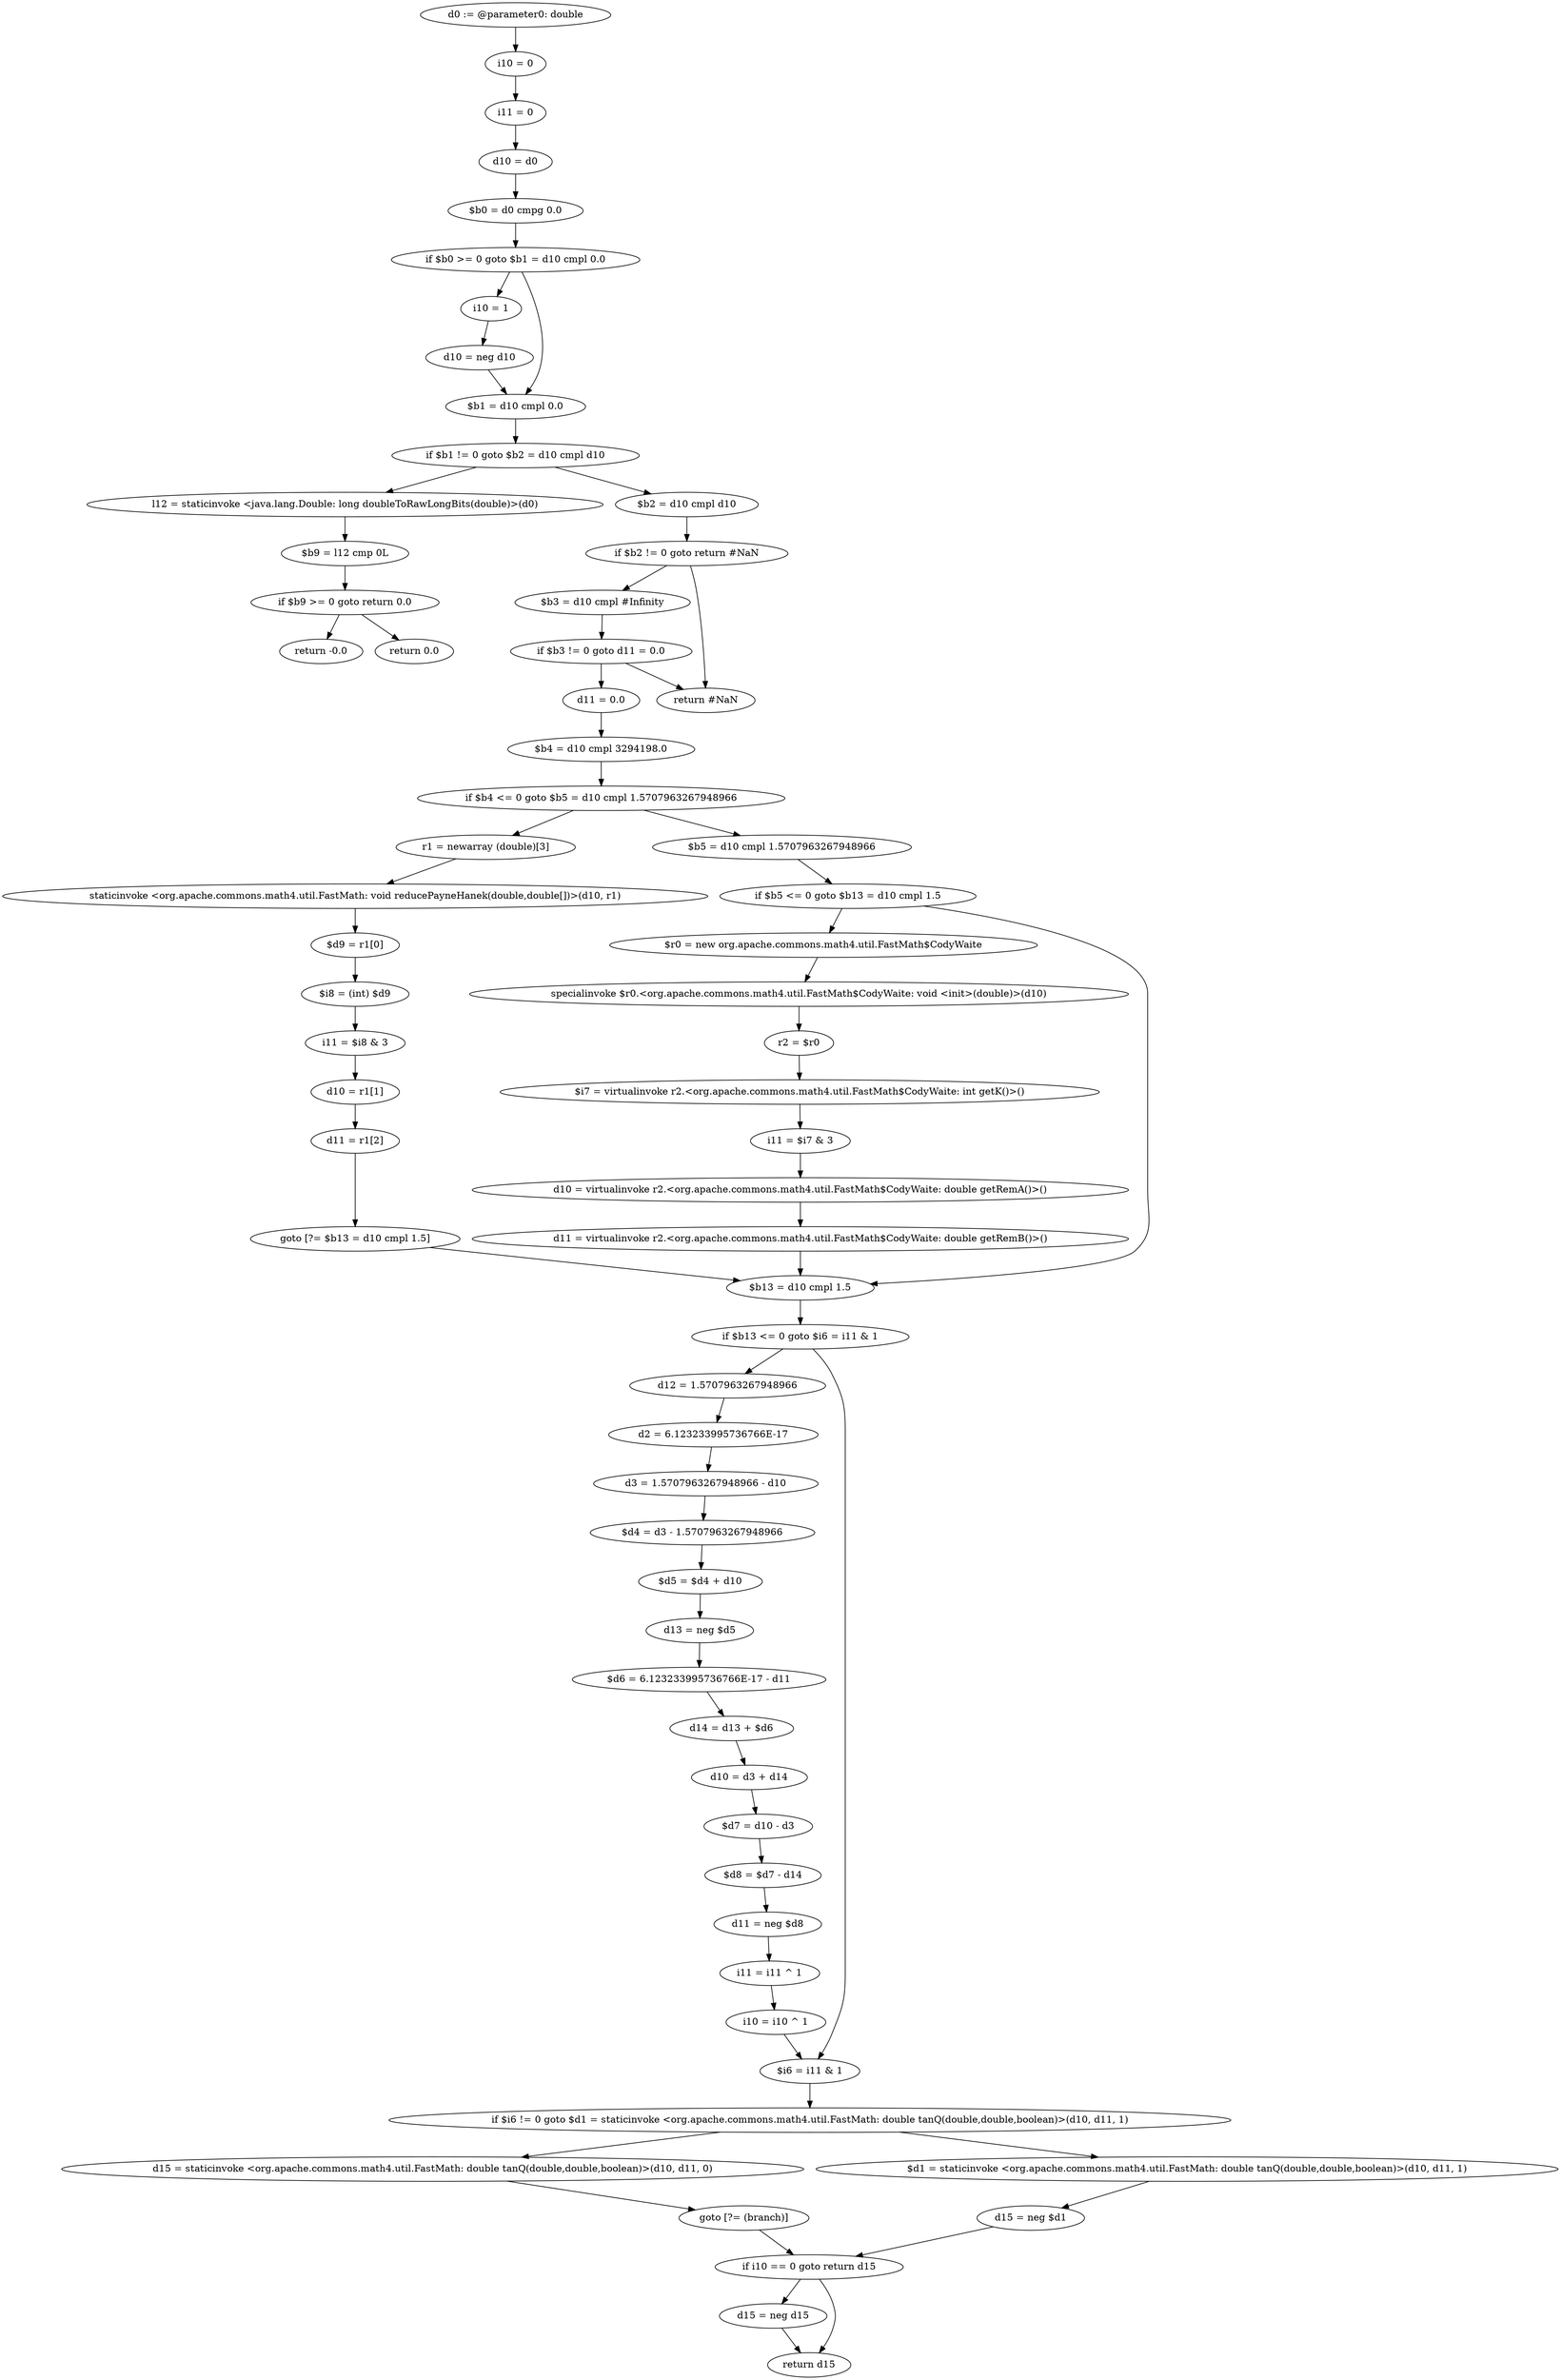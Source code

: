 digraph "unitGraph" {
    "d0 := @parameter0: double"
    "i10 = 0"
    "i11 = 0"
    "d10 = d0"
    "$b0 = d0 cmpg 0.0"
    "if $b0 >= 0 goto $b1 = d10 cmpl 0.0"
    "i10 = 1"
    "d10 = neg d10"
    "$b1 = d10 cmpl 0.0"
    "if $b1 != 0 goto $b2 = d10 cmpl d10"
    "l12 = staticinvoke <java.lang.Double: long doubleToRawLongBits(double)>(d0)"
    "$b9 = l12 cmp 0L"
    "if $b9 >= 0 goto return 0.0"
    "return -0.0"
    "return 0.0"
    "$b2 = d10 cmpl d10"
    "if $b2 != 0 goto return #NaN"
    "$b3 = d10 cmpl #Infinity"
    "if $b3 != 0 goto d11 = 0.0"
    "return #NaN"
    "d11 = 0.0"
    "$b4 = d10 cmpl 3294198.0"
    "if $b4 <= 0 goto $b5 = d10 cmpl 1.5707963267948966"
    "r1 = newarray (double)[3]"
    "staticinvoke <org.apache.commons.math4.util.FastMath: void reducePayneHanek(double,double[])>(d10, r1)"
    "$d9 = r1[0]"
    "$i8 = (int) $d9"
    "i11 = $i8 & 3"
    "d10 = r1[1]"
    "d11 = r1[2]"
    "goto [?= $b13 = d10 cmpl 1.5]"
    "$b5 = d10 cmpl 1.5707963267948966"
    "if $b5 <= 0 goto $b13 = d10 cmpl 1.5"
    "$r0 = new org.apache.commons.math4.util.FastMath$CodyWaite"
    "specialinvoke $r0.<org.apache.commons.math4.util.FastMath$CodyWaite: void <init>(double)>(d10)"
    "r2 = $r0"
    "$i7 = virtualinvoke r2.<org.apache.commons.math4.util.FastMath$CodyWaite: int getK()>()"
    "i11 = $i7 & 3"
    "d10 = virtualinvoke r2.<org.apache.commons.math4.util.FastMath$CodyWaite: double getRemA()>()"
    "d11 = virtualinvoke r2.<org.apache.commons.math4.util.FastMath$CodyWaite: double getRemB()>()"
    "$b13 = d10 cmpl 1.5"
    "if $b13 <= 0 goto $i6 = i11 & 1"
    "d12 = 1.5707963267948966"
    "d2 = 6.123233995736766E-17"
    "d3 = 1.5707963267948966 - d10"
    "$d4 = d3 - 1.5707963267948966"
    "$d5 = $d4 + d10"
    "d13 = neg $d5"
    "$d6 = 6.123233995736766E-17 - d11"
    "d14 = d13 + $d6"
    "d10 = d3 + d14"
    "$d7 = d10 - d3"
    "$d8 = $d7 - d14"
    "d11 = neg $d8"
    "i11 = i11 ^ 1"
    "i10 = i10 ^ 1"
    "$i6 = i11 & 1"
    "if $i6 != 0 goto $d1 = staticinvoke <org.apache.commons.math4.util.FastMath: double tanQ(double,double,boolean)>(d10, d11, 1)"
    "d15 = staticinvoke <org.apache.commons.math4.util.FastMath: double tanQ(double,double,boolean)>(d10, d11, 0)"
    "goto [?= (branch)]"
    "$d1 = staticinvoke <org.apache.commons.math4.util.FastMath: double tanQ(double,double,boolean)>(d10, d11, 1)"
    "d15 = neg $d1"
    "if i10 == 0 goto return d15"
    "d15 = neg d15"
    "return d15"
    "d0 := @parameter0: double"->"i10 = 0";
    "i10 = 0"->"i11 = 0";
    "i11 = 0"->"d10 = d0";
    "d10 = d0"->"$b0 = d0 cmpg 0.0";
    "$b0 = d0 cmpg 0.0"->"if $b0 >= 0 goto $b1 = d10 cmpl 0.0";
    "if $b0 >= 0 goto $b1 = d10 cmpl 0.0"->"i10 = 1";
    "if $b0 >= 0 goto $b1 = d10 cmpl 0.0"->"$b1 = d10 cmpl 0.0";
    "i10 = 1"->"d10 = neg d10";
    "d10 = neg d10"->"$b1 = d10 cmpl 0.0";
    "$b1 = d10 cmpl 0.0"->"if $b1 != 0 goto $b2 = d10 cmpl d10";
    "if $b1 != 0 goto $b2 = d10 cmpl d10"->"l12 = staticinvoke <java.lang.Double: long doubleToRawLongBits(double)>(d0)";
    "if $b1 != 0 goto $b2 = d10 cmpl d10"->"$b2 = d10 cmpl d10";
    "l12 = staticinvoke <java.lang.Double: long doubleToRawLongBits(double)>(d0)"->"$b9 = l12 cmp 0L";
    "$b9 = l12 cmp 0L"->"if $b9 >= 0 goto return 0.0";
    "if $b9 >= 0 goto return 0.0"->"return -0.0";
    "if $b9 >= 0 goto return 0.0"->"return 0.0";
    "$b2 = d10 cmpl d10"->"if $b2 != 0 goto return #NaN";
    "if $b2 != 0 goto return #NaN"->"$b3 = d10 cmpl #Infinity";
    "if $b2 != 0 goto return #NaN"->"return #NaN";
    "$b3 = d10 cmpl #Infinity"->"if $b3 != 0 goto d11 = 0.0";
    "if $b3 != 0 goto d11 = 0.0"->"return #NaN";
    "if $b3 != 0 goto d11 = 0.0"->"d11 = 0.0";
    "d11 = 0.0"->"$b4 = d10 cmpl 3294198.0";
    "$b4 = d10 cmpl 3294198.0"->"if $b4 <= 0 goto $b5 = d10 cmpl 1.5707963267948966";
    "if $b4 <= 0 goto $b5 = d10 cmpl 1.5707963267948966"->"r1 = newarray (double)[3]";
    "if $b4 <= 0 goto $b5 = d10 cmpl 1.5707963267948966"->"$b5 = d10 cmpl 1.5707963267948966";
    "r1 = newarray (double)[3]"->"staticinvoke <org.apache.commons.math4.util.FastMath: void reducePayneHanek(double,double[])>(d10, r1)";
    "staticinvoke <org.apache.commons.math4.util.FastMath: void reducePayneHanek(double,double[])>(d10, r1)"->"$d9 = r1[0]";
    "$d9 = r1[0]"->"$i8 = (int) $d9";
    "$i8 = (int) $d9"->"i11 = $i8 & 3";
    "i11 = $i8 & 3"->"d10 = r1[1]";
    "d10 = r1[1]"->"d11 = r1[2]";
    "d11 = r1[2]"->"goto [?= $b13 = d10 cmpl 1.5]";
    "goto [?= $b13 = d10 cmpl 1.5]"->"$b13 = d10 cmpl 1.5";
    "$b5 = d10 cmpl 1.5707963267948966"->"if $b5 <= 0 goto $b13 = d10 cmpl 1.5";
    "if $b5 <= 0 goto $b13 = d10 cmpl 1.5"->"$r0 = new org.apache.commons.math4.util.FastMath$CodyWaite";
    "if $b5 <= 0 goto $b13 = d10 cmpl 1.5"->"$b13 = d10 cmpl 1.5";
    "$r0 = new org.apache.commons.math4.util.FastMath$CodyWaite"->"specialinvoke $r0.<org.apache.commons.math4.util.FastMath$CodyWaite: void <init>(double)>(d10)";
    "specialinvoke $r0.<org.apache.commons.math4.util.FastMath$CodyWaite: void <init>(double)>(d10)"->"r2 = $r0";
    "r2 = $r0"->"$i7 = virtualinvoke r2.<org.apache.commons.math4.util.FastMath$CodyWaite: int getK()>()";
    "$i7 = virtualinvoke r2.<org.apache.commons.math4.util.FastMath$CodyWaite: int getK()>()"->"i11 = $i7 & 3";
    "i11 = $i7 & 3"->"d10 = virtualinvoke r2.<org.apache.commons.math4.util.FastMath$CodyWaite: double getRemA()>()";
    "d10 = virtualinvoke r2.<org.apache.commons.math4.util.FastMath$CodyWaite: double getRemA()>()"->"d11 = virtualinvoke r2.<org.apache.commons.math4.util.FastMath$CodyWaite: double getRemB()>()";
    "d11 = virtualinvoke r2.<org.apache.commons.math4.util.FastMath$CodyWaite: double getRemB()>()"->"$b13 = d10 cmpl 1.5";
    "$b13 = d10 cmpl 1.5"->"if $b13 <= 0 goto $i6 = i11 & 1";
    "if $b13 <= 0 goto $i6 = i11 & 1"->"d12 = 1.5707963267948966";
    "if $b13 <= 0 goto $i6 = i11 & 1"->"$i6 = i11 & 1";
    "d12 = 1.5707963267948966"->"d2 = 6.123233995736766E-17";
    "d2 = 6.123233995736766E-17"->"d3 = 1.5707963267948966 - d10";
    "d3 = 1.5707963267948966 - d10"->"$d4 = d3 - 1.5707963267948966";
    "$d4 = d3 - 1.5707963267948966"->"$d5 = $d4 + d10";
    "$d5 = $d4 + d10"->"d13 = neg $d5";
    "d13 = neg $d5"->"$d6 = 6.123233995736766E-17 - d11";
    "$d6 = 6.123233995736766E-17 - d11"->"d14 = d13 + $d6";
    "d14 = d13 + $d6"->"d10 = d3 + d14";
    "d10 = d3 + d14"->"$d7 = d10 - d3";
    "$d7 = d10 - d3"->"$d8 = $d7 - d14";
    "$d8 = $d7 - d14"->"d11 = neg $d8";
    "d11 = neg $d8"->"i11 = i11 ^ 1";
    "i11 = i11 ^ 1"->"i10 = i10 ^ 1";
    "i10 = i10 ^ 1"->"$i6 = i11 & 1";
    "$i6 = i11 & 1"->"if $i6 != 0 goto $d1 = staticinvoke <org.apache.commons.math4.util.FastMath: double tanQ(double,double,boolean)>(d10, d11, 1)";
    "if $i6 != 0 goto $d1 = staticinvoke <org.apache.commons.math4.util.FastMath: double tanQ(double,double,boolean)>(d10, d11, 1)"->"d15 = staticinvoke <org.apache.commons.math4.util.FastMath: double tanQ(double,double,boolean)>(d10, d11, 0)";
    "if $i6 != 0 goto $d1 = staticinvoke <org.apache.commons.math4.util.FastMath: double tanQ(double,double,boolean)>(d10, d11, 1)"->"$d1 = staticinvoke <org.apache.commons.math4.util.FastMath: double tanQ(double,double,boolean)>(d10, d11, 1)";
    "d15 = staticinvoke <org.apache.commons.math4.util.FastMath: double tanQ(double,double,boolean)>(d10, d11, 0)"->"goto [?= (branch)]";
    "goto [?= (branch)]"->"if i10 == 0 goto return d15";
    "$d1 = staticinvoke <org.apache.commons.math4.util.FastMath: double tanQ(double,double,boolean)>(d10, d11, 1)"->"d15 = neg $d1";
    "d15 = neg $d1"->"if i10 == 0 goto return d15";
    "if i10 == 0 goto return d15"->"d15 = neg d15";
    "if i10 == 0 goto return d15"->"return d15";
    "d15 = neg d15"->"return d15";
}

